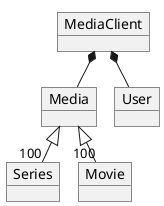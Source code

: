 @startuml
!pragma layout smetana

object MediaClient
object Media
object Series
object Movie
object User




MediaClient*-- User
MediaClient *-- Media

Media <|--"100" Movie
Media <|--"100" Series





@enduml